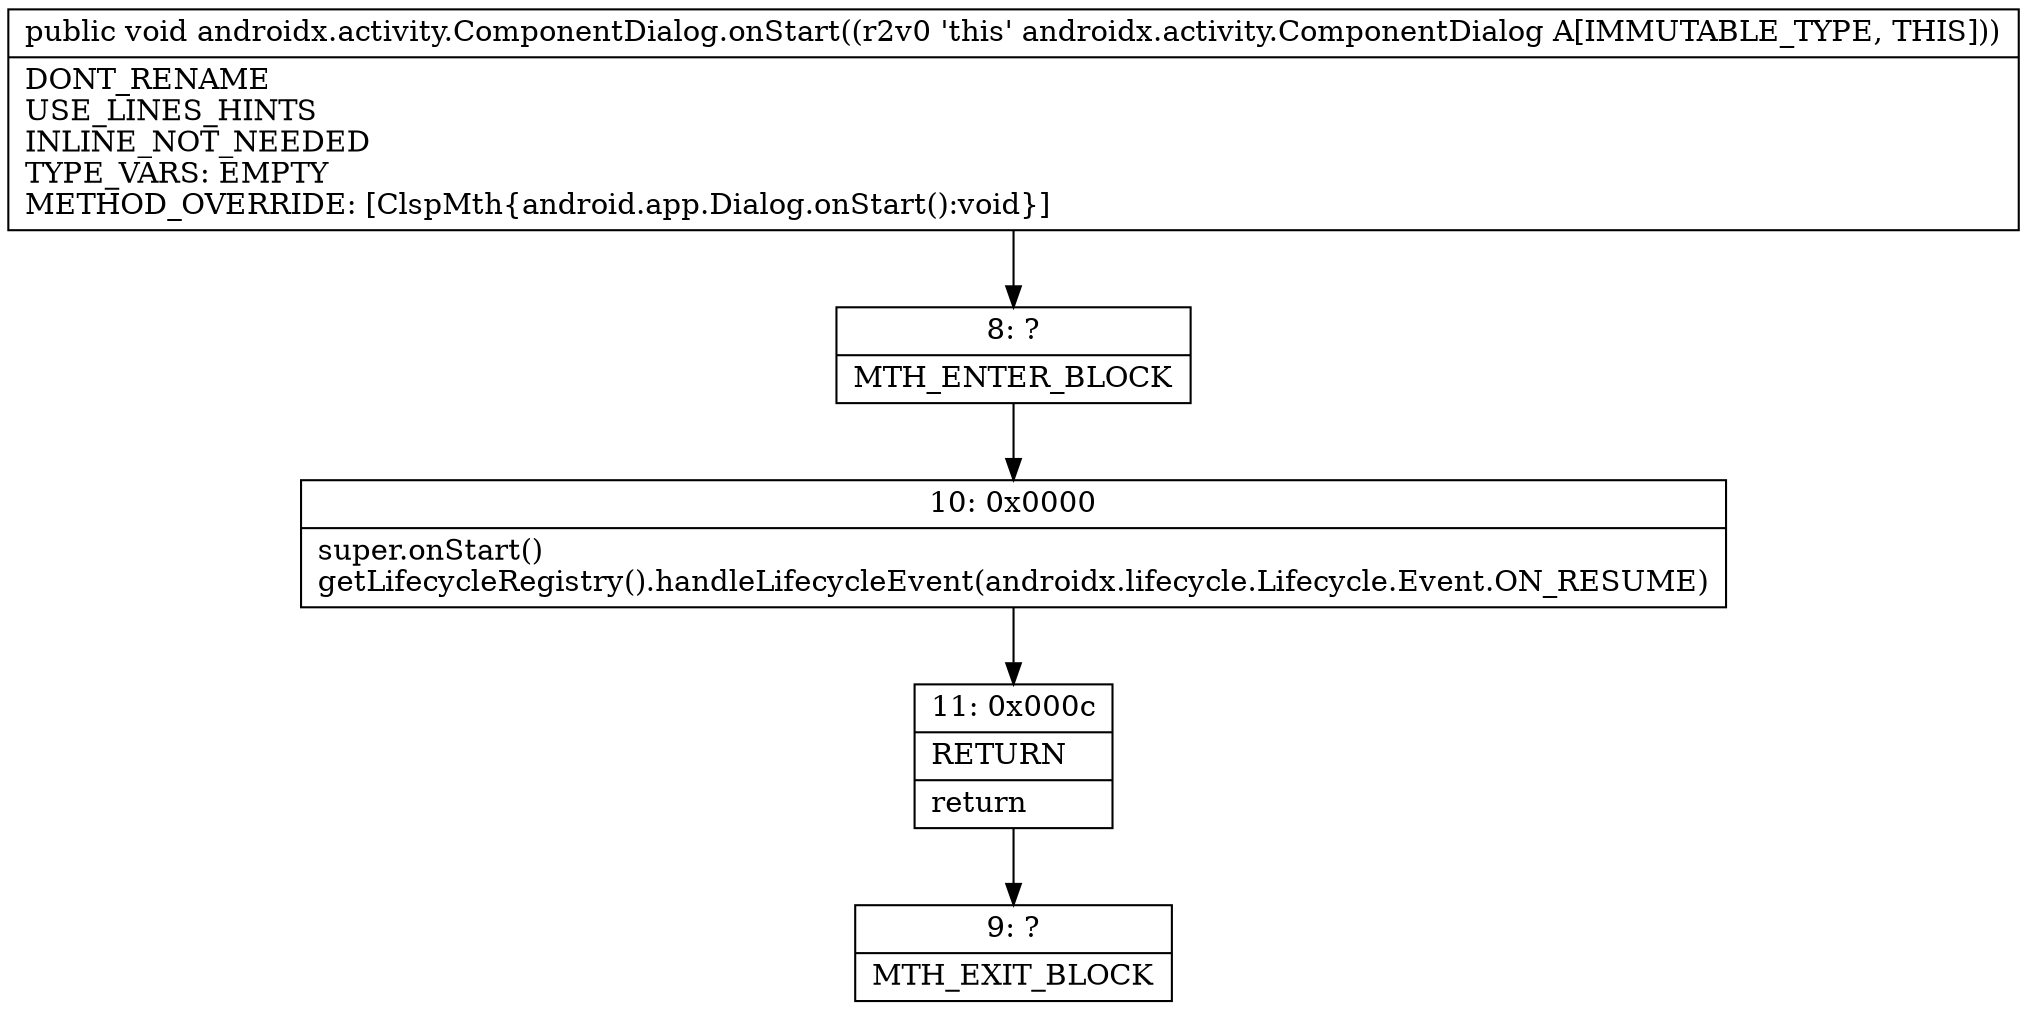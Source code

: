 digraph "CFG forandroidx.activity.ComponentDialog.onStart()V" {
Node_8 [shape=record,label="{8\:\ ?|MTH_ENTER_BLOCK\l}"];
Node_10 [shape=record,label="{10\:\ 0x0000|super.onStart()\lgetLifecycleRegistry().handleLifecycleEvent(androidx.lifecycle.Lifecycle.Event.ON_RESUME)\l}"];
Node_11 [shape=record,label="{11\:\ 0x000c|RETURN\l|return\l}"];
Node_9 [shape=record,label="{9\:\ ?|MTH_EXIT_BLOCK\l}"];
MethodNode[shape=record,label="{public void androidx.activity.ComponentDialog.onStart((r2v0 'this' androidx.activity.ComponentDialog A[IMMUTABLE_TYPE, THIS]))  | DONT_RENAME\lUSE_LINES_HINTS\lINLINE_NOT_NEEDED\lTYPE_VARS: EMPTY\lMETHOD_OVERRIDE: [ClspMth\{android.app.Dialog.onStart():void\}]\l}"];
MethodNode -> Node_8;Node_8 -> Node_10;
Node_10 -> Node_11;
Node_11 -> Node_9;
}

